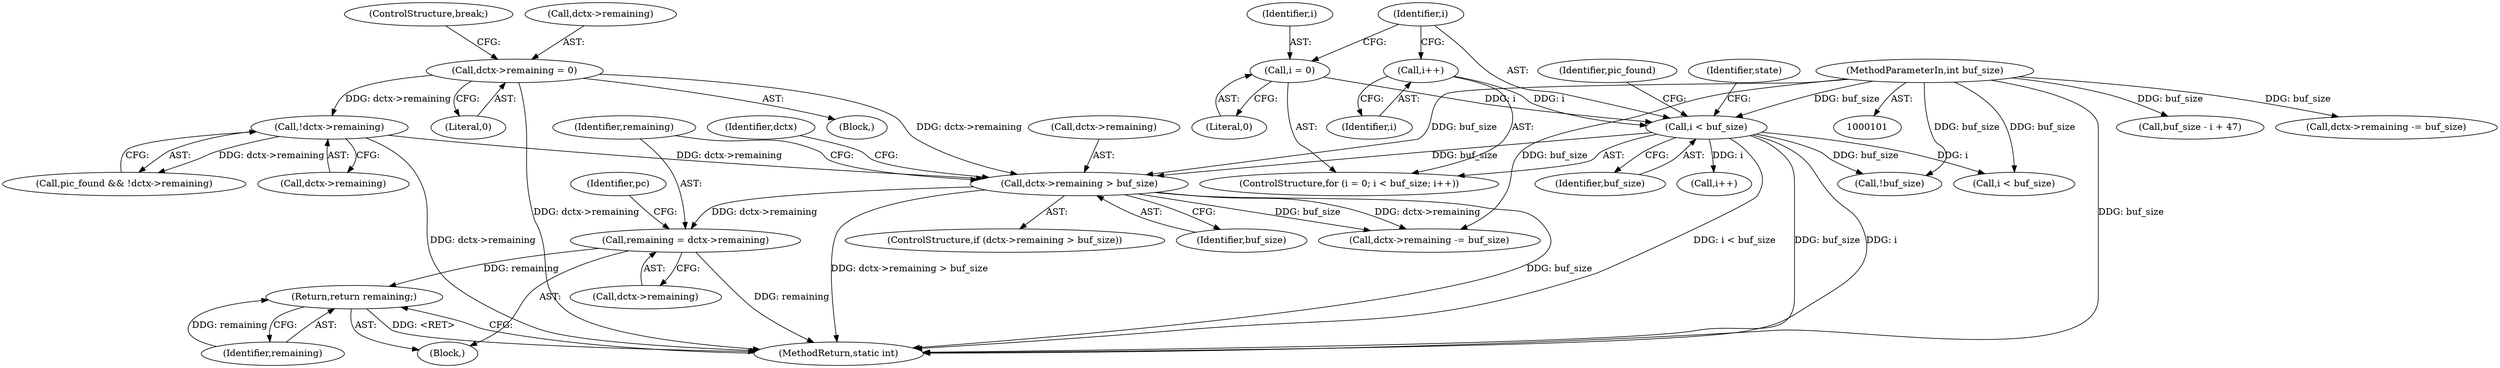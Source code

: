 digraph "0_FFmpeg_0a709e2a10b8288a0cc383547924ecfe285cef89@API" {
"1000357" [label="(Call,remaining = dctx->remaining)"];
"1000343" [label="(Call,dctx->remaining > buf_size)"];
"1000163" [label="(Call,dctx->remaining = 0)"];
"1000172" [label="(Call,!dctx->remaining)"];
"1000137" [label="(Call,i < buf_size)"];
"1000140" [label="(Call,i++)"];
"1000134" [label="(Call,i = 0)"];
"1000104" [label="(MethodParameterIn,int buf_size)"];
"1000383" [label="(Return,return remaining;)"];
"1000183" [label="(Call,i < buf_size)"];
"1000170" [label="(Call,pic_found && !dctx->remaining)"];
"1000139" [label="(Identifier,buf_size)"];
"1000359" [label="(Call,dctx->remaining)"];
"1000163" [label="(Call,dctx->remaining = 0)"];
"1000293" [label="(Call,buf_size - i + 47)"];
"1000349" [label="(Call,dctx->remaining -= buf_size)"];
"1000172" [label="(Call,!dctx->remaining)"];
"1000333" [label="(Call,dctx->remaining -= buf_size)"];
"1000358" [label="(Identifier,remaining)"];
"1000167" [label="(Literal,0)"];
"1000364" [label="(Identifier,pc)"];
"1000171" [label="(Identifier,pic_found)"];
"1000134" [label="(Call,i = 0)"];
"1000104" [label="(MethodParameterIn,int buf_size)"];
"1000173" [label="(Call,dctx->remaining)"];
"1000144" [label="(Identifier,state)"];
"1000141" [label="(Identifier,i)"];
"1000384" [label="(Identifier,remaining)"];
"1000168" [label="(ControlStructure,break;)"];
"1000135" [label="(Identifier,i)"];
"1000355" [label="(Block,)"];
"1000136" [label="(Literal,0)"];
"1000383" [label="(Return,return remaining;)"];
"1000133" [label="(ControlStructure,for (i = 0; i < buf_size; i++))"];
"1000344" [label="(Call,dctx->remaining)"];
"1000152" [label="(Block,)"];
"1000178" [label="(Call,!buf_size)"];
"1000138" [label="(Identifier,i)"];
"1000343" [label="(Call,dctx->remaining > buf_size)"];
"1000397" [label="(MethodReturn,static int)"];
"1000342" [label="(ControlStructure,if (dctx->remaining > buf_size))"];
"1000351" [label="(Identifier,dctx)"];
"1000164" [label="(Call,dctx->remaining)"];
"1000137" [label="(Call,i < buf_size)"];
"1000140" [label="(Call,i++)"];
"1000153" [label="(Call,i++)"];
"1000347" [label="(Identifier,buf_size)"];
"1000357" [label="(Call,remaining = dctx->remaining)"];
"1000357" -> "1000355"  [label="AST: "];
"1000357" -> "1000359"  [label="CFG: "];
"1000358" -> "1000357"  [label="AST: "];
"1000359" -> "1000357"  [label="AST: "];
"1000364" -> "1000357"  [label="CFG: "];
"1000357" -> "1000397"  [label="DDG: remaining"];
"1000343" -> "1000357"  [label="DDG: dctx->remaining"];
"1000357" -> "1000383"  [label="DDG: remaining"];
"1000343" -> "1000342"  [label="AST: "];
"1000343" -> "1000347"  [label="CFG: "];
"1000344" -> "1000343"  [label="AST: "];
"1000347" -> "1000343"  [label="AST: "];
"1000351" -> "1000343"  [label="CFG: "];
"1000358" -> "1000343"  [label="CFG: "];
"1000343" -> "1000397"  [label="DDG: dctx->remaining > buf_size"];
"1000343" -> "1000397"  [label="DDG: buf_size"];
"1000163" -> "1000343"  [label="DDG: dctx->remaining"];
"1000172" -> "1000343"  [label="DDG: dctx->remaining"];
"1000137" -> "1000343"  [label="DDG: buf_size"];
"1000104" -> "1000343"  [label="DDG: buf_size"];
"1000343" -> "1000349"  [label="DDG: buf_size"];
"1000343" -> "1000349"  [label="DDG: dctx->remaining"];
"1000163" -> "1000152"  [label="AST: "];
"1000163" -> "1000167"  [label="CFG: "];
"1000164" -> "1000163"  [label="AST: "];
"1000167" -> "1000163"  [label="AST: "];
"1000168" -> "1000163"  [label="CFG: "];
"1000163" -> "1000397"  [label="DDG: dctx->remaining"];
"1000163" -> "1000172"  [label="DDG: dctx->remaining"];
"1000172" -> "1000170"  [label="AST: "];
"1000172" -> "1000173"  [label="CFG: "];
"1000173" -> "1000172"  [label="AST: "];
"1000170" -> "1000172"  [label="CFG: "];
"1000172" -> "1000397"  [label="DDG: dctx->remaining"];
"1000172" -> "1000170"  [label="DDG: dctx->remaining"];
"1000137" -> "1000133"  [label="AST: "];
"1000137" -> "1000139"  [label="CFG: "];
"1000138" -> "1000137"  [label="AST: "];
"1000139" -> "1000137"  [label="AST: "];
"1000144" -> "1000137"  [label="CFG: "];
"1000171" -> "1000137"  [label="CFG: "];
"1000137" -> "1000397"  [label="DDG: buf_size"];
"1000137" -> "1000397"  [label="DDG: i"];
"1000137" -> "1000397"  [label="DDG: i < buf_size"];
"1000140" -> "1000137"  [label="DDG: i"];
"1000134" -> "1000137"  [label="DDG: i"];
"1000104" -> "1000137"  [label="DDG: buf_size"];
"1000137" -> "1000153"  [label="DDG: i"];
"1000137" -> "1000178"  [label="DDG: buf_size"];
"1000137" -> "1000183"  [label="DDG: i"];
"1000140" -> "1000133"  [label="AST: "];
"1000140" -> "1000141"  [label="CFG: "];
"1000141" -> "1000140"  [label="AST: "];
"1000138" -> "1000140"  [label="CFG: "];
"1000134" -> "1000133"  [label="AST: "];
"1000134" -> "1000136"  [label="CFG: "];
"1000135" -> "1000134"  [label="AST: "];
"1000136" -> "1000134"  [label="AST: "];
"1000138" -> "1000134"  [label="CFG: "];
"1000104" -> "1000101"  [label="AST: "];
"1000104" -> "1000397"  [label="DDG: buf_size"];
"1000104" -> "1000178"  [label="DDG: buf_size"];
"1000104" -> "1000183"  [label="DDG: buf_size"];
"1000104" -> "1000293"  [label="DDG: buf_size"];
"1000104" -> "1000333"  [label="DDG: buf_size"];
"1000104" -> "1000349"  [label="DDG: buf_size"];
"1000383" -> "1000355"  [label="AST: "];
"1000383" -> "1000384"  [label="CFG: "];
"1000384" -> "1000383"  [label="AST: "];
"1000397" -> "1000383"  [label="CFG: "];
"1000383" -> "1000397"  [label="DDG: <RET>"];
"1000384" -> "1000383"  [label="DDG: remaining"];
}
